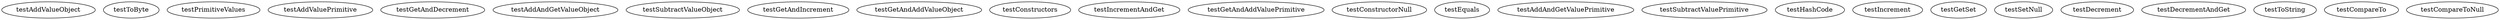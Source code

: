 digraph G {
testAddValueObject;
testToByte;
testPrimitiveValues;
testAddValuePrimitive;
testGetAndDecrement;
testAddAndGetValueObject;
testSubtractValueObject;
testGetAndIncrement;
testGetAndAddValueObject;
testConstructors;
testIncrementAndGet;
testGetAndAddValuePrimitive;
testConstructorNull;
testEquals;
testAddAndGetValuePrimitive;
testSubtractValuePrimitive;
testHashCode;
testIncrement;
testGetSet;
testSetNull;
testDecrement;
testDecrementAndGet;
testToString;
testCompareTo;
testCompareToNull;
}